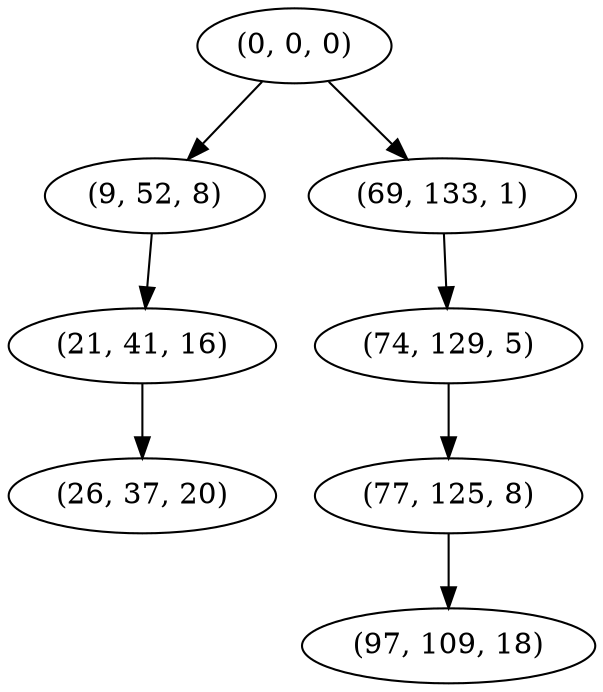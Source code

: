 digraph tree {
    "(0, 0, 0)";
    "(9, 52, 8)";
    "(21, 41, 16)";
    "(26, 37, 20)";
    "(69, 133, 1)";
    "(74, 129, 5)";
    "(77, 125, 8)";
    "(97, 109, 18)";
    "(0, 0, 0)" -> "(9, 52, 8)";
    "(0, 0, 0)" -> "(69, 133, 1)";
    "(9, 52, 8)" -> "(21, 41, 16)";
    "(21, 41, 16)" -> "(26, 37, 20)";
    "(69, 133, 1)" -> "(74, 129, 5)";
    "(74, 129, 5)" -> "(77, 125, 8)";
    "(77, 125, 8)" -> "(97, 109, 18)";
}
